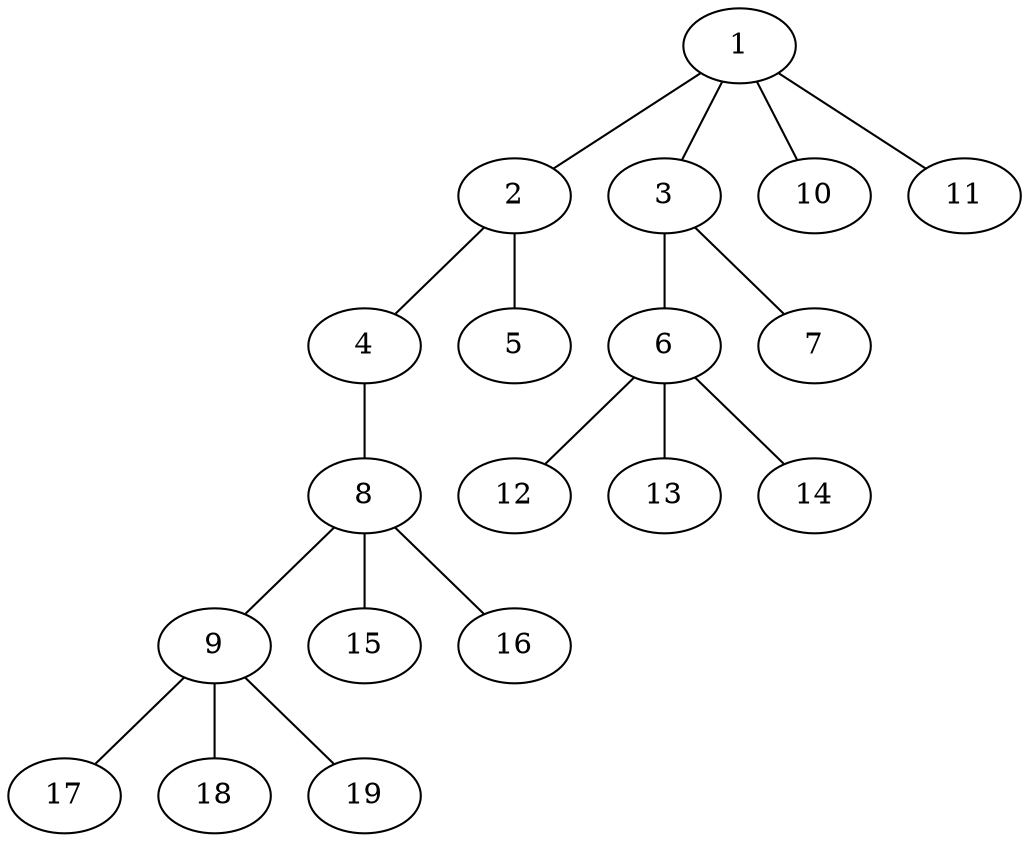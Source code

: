 graph molecule_2158 {
	1	 [chem=C];
	2	 [chem=C];
	1 -- 2	 [valence=1];
	3	 [chem=C];
	1 -- 3	 [valence=1];
	10	 [chem=H];
	1 -- 10	 [valence=1];
	11	 [chem=H];
	1 -- 11	 [valence=1];
	4	 [chem=O];
	2 -- 4	 [valence=1];
	5	 [chem=O];
	2 -- 5	 [valence=2];
	6	 [chem=C];
	3 -- 6	 [valence=1];
	7	 [chem=O];
	3 -- 7	 [valence=2];
	8	 [chem=C];
	4 -- 8	 [valence=1];
	12	 [chem=H];
	6 -- 12	 [valence=1];
	13	 [chem=H];
	6 -- 13	 [valence=1];
	14	 [chem=H];
	6 -- 14	 [valence=1];
	9	 [chem=C];
	8 -- 9	 [valence=1];
	15	 [chem=H];
	8 -- 15	 [valence=1];
	16	 [chem=H];
	8 -- 16	 [valence=1];
	17	 [chem=H];
	9 -- 17	 [valence=1];
	18	 [chem=H];
	9 -- 18	 [valence=1];
	19	 [chem=H];
	9 -- 19	 [valence=1];
}
